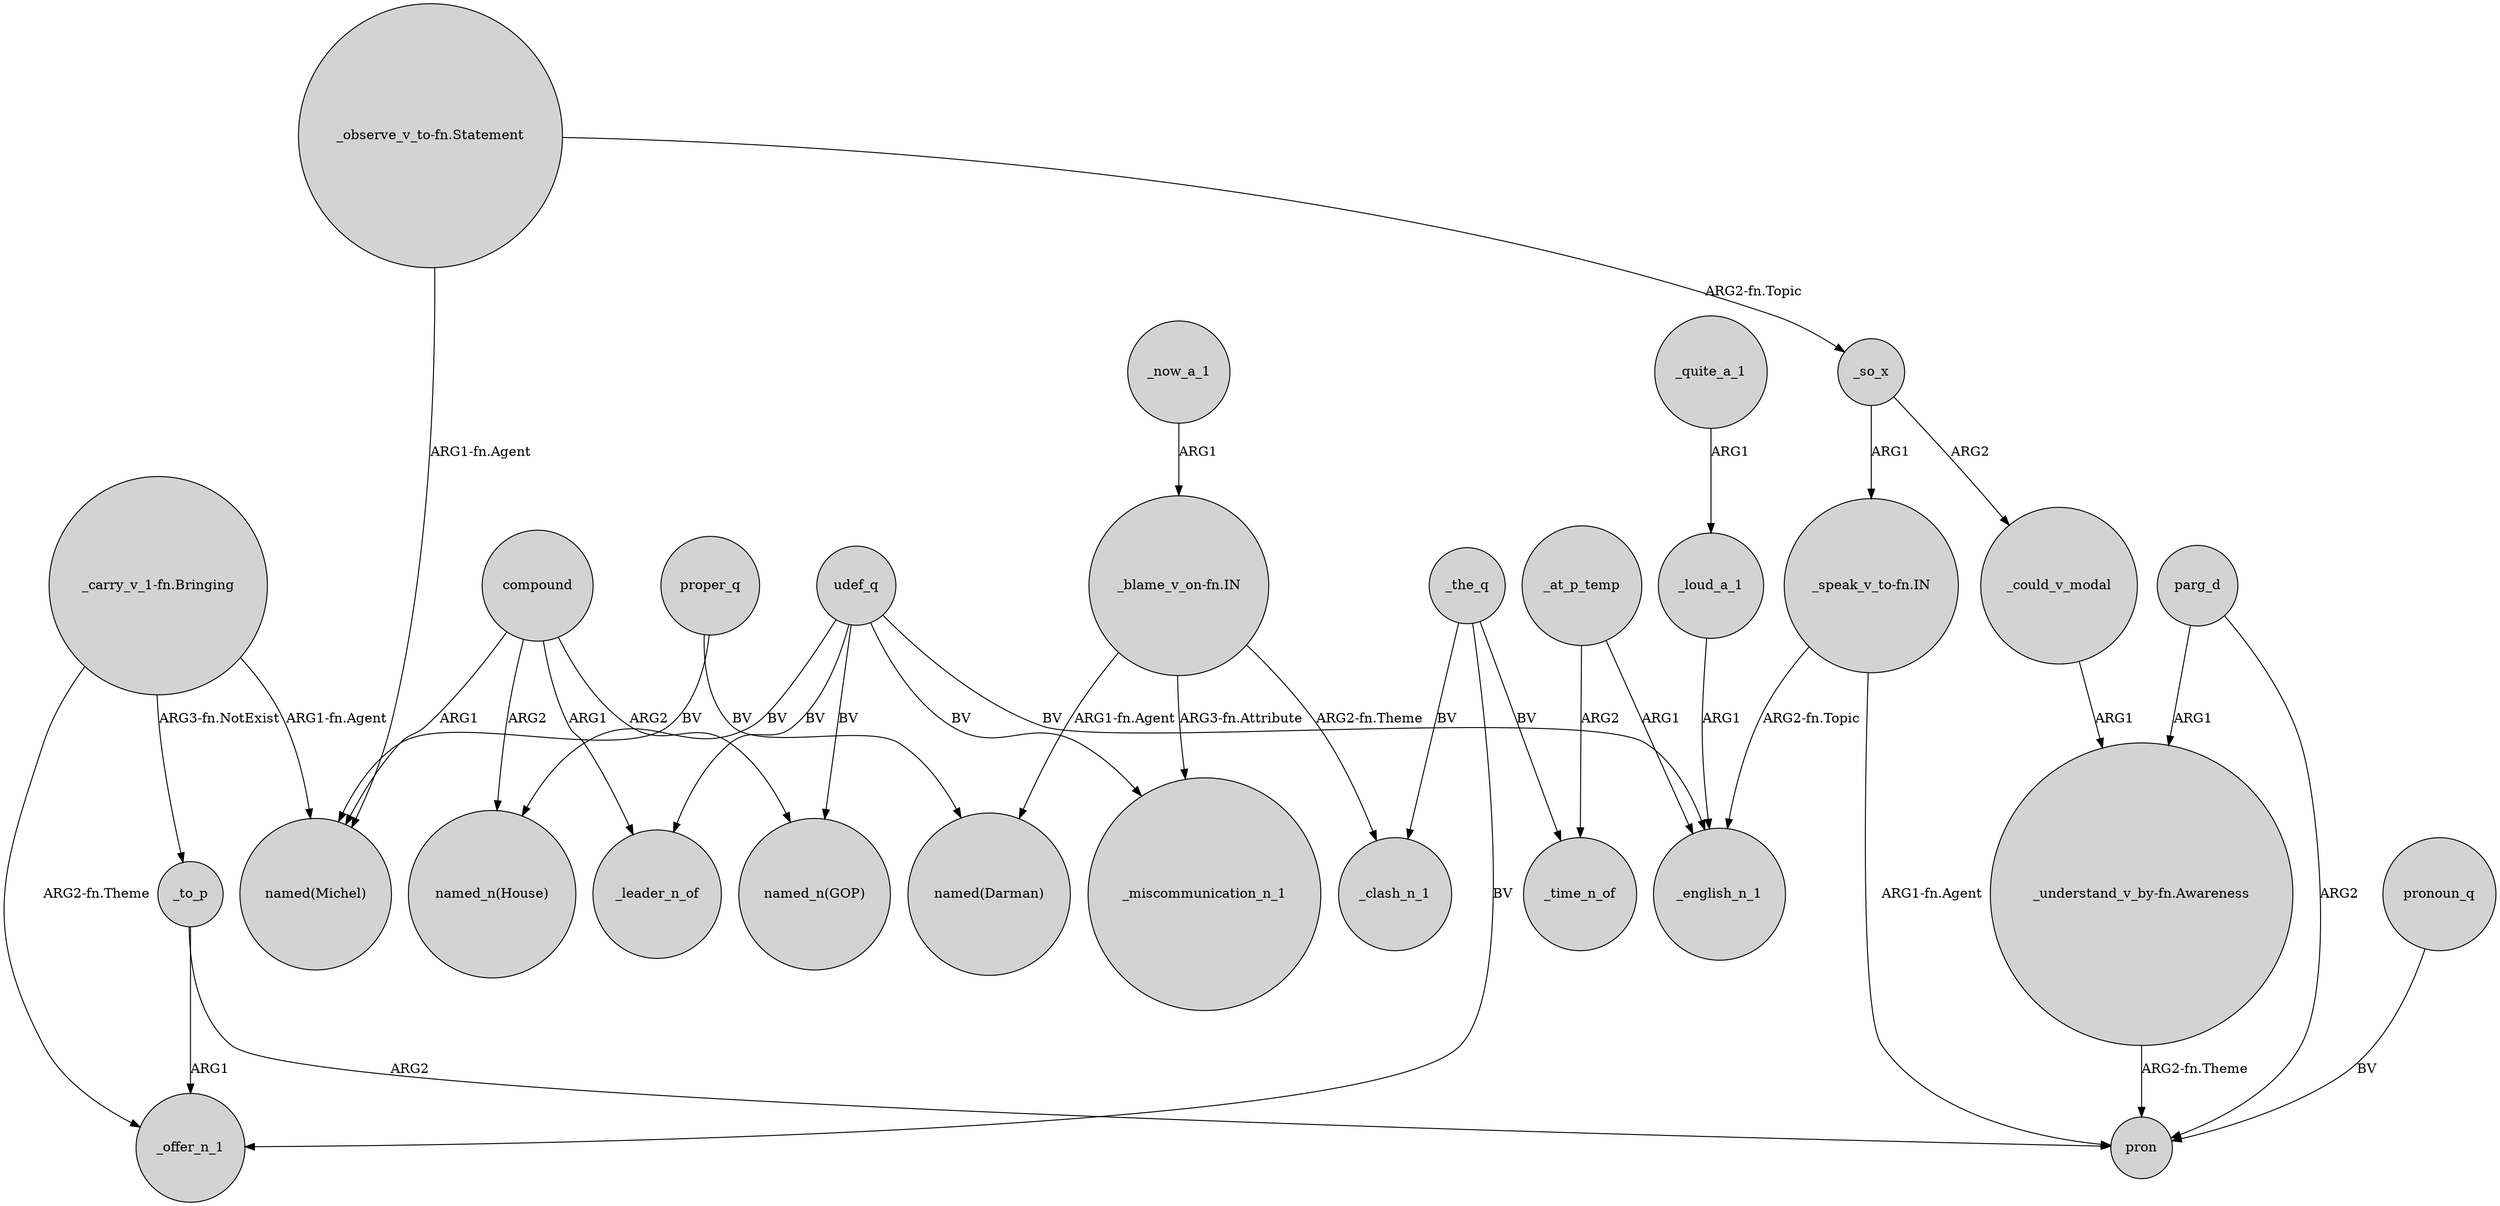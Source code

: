 digraph {
	node [shape=circle style=filled]
	udef_q -> "named_n(House)" [label=BV]
	udef_q -> _miscommunication_n_1 [label=BV]
	_quite_a_1 -> _loud_a_1 [label=ARG1]
	_to_p -> _offer_n_1 [label=ARG1]
	"_carry_v_1-fn.Bringing" -> _offer_n_1 [label="ARG2-fn.Theme"]
	parg_d -> "_understand_v_by-fn.Awareness" [label=ARG1]
	_the_q -> _clash_n_1 [label=BV]
	"_observe_v_to-fn.Statement" -> "named(Michel)" [label="ARG1-fn.Agent"]
	_could_v_modal -> "_understand_v_by-fn.Awareness" [label=ARG1]
	"_speak_v_to-fn.IN" -> pron [label="ARG1-fn.Agent"]
	"_carry_v_1-fn.Bringing" -> "named(Michel)" [label="ARG1-fn.Agent"]
	compound -> _leader_n_of [label=ARG1]
	_at_p_temp -> _time_n_of [label=ARG2]
	_at_p_temp -> _english_n_1 [label=ARG1]
	"_blame_v_on-fn.IN" -> _clash_n_1 [label="ARG2-fn.Theme"]
	"_speak_v_to-fn.IN" -> _english_n_1 [label="ARG2-fn.Topic"]
	parg_d -> pron [label=ARG2]
	udef_q -> "named_n(GOP)" [label=BV]
	"_blame_v_on-fn.IN" -> "named(Darman)" [label="ARG1-fn.Agent"]
	pronoun_q -> pron [label=BV]
	_the_q -> _offer_n_1 [label=BV]
	udef_q -> _english_n_1 [label=BV]
	"_carry_v_1-fn.Bringing" -> _to_p [label="ARG3-fn.NotExist"]
	_the_q -> _time_n_of [label=BV]
	_loud_a_1 -> _english_n_1 [label=ARG1]
	proper_q -> "named(Michel)" [label=BV]
	compound -> "named(Michel)" [label=ARG1]
	_so_x -> _could_v_modal [label=ARG2]
	"_blame_v_on-fn.IN" -> _miscommunication_n_1 [label="ARG3-fn.Attribute"]
	compound -> "named_n(GOP)" [label=ARG2]
	"_observe_v_to-fn.Statement" -> _so_x [label="ARG2-fn.Topic"]
	compound -> "named_n(House)" [label=ARG2]
	_so_x -> "_speak_v_to-fn.IN" [label=ARG1]
	"_understand_v_by-fn.Awareness" -> pron [label="ARG2-fn.Theme"]
	_to_p -> pron [label=ARG2]
	_now_a_1 -> "_blame_v_on-fn.IN" [label=ARG1]
	udef_q -> _leader_n_of [label=BV]
	proper_q -> "named(Darman)" [label=BV]
}
